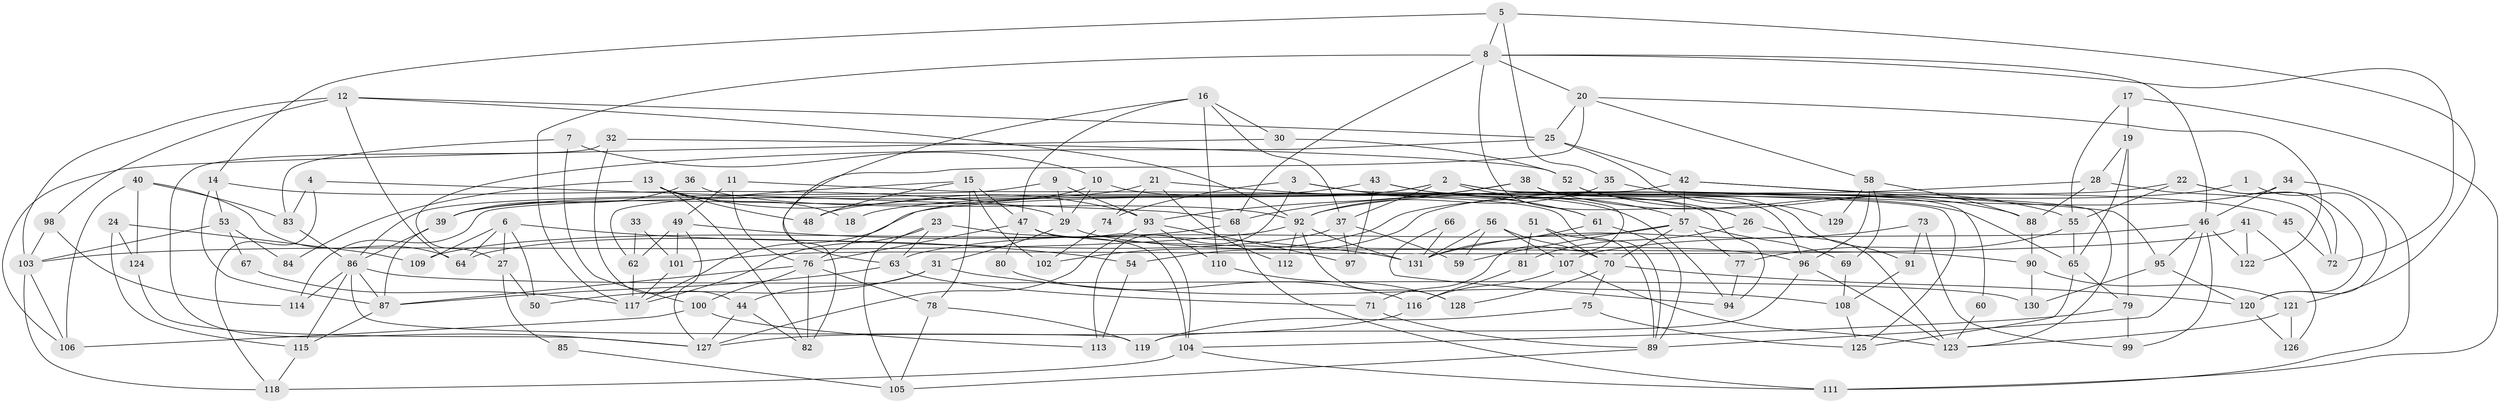 // coarse degree distribution, {10: 0.045454545454545456, 3: 0.09090909090909091, 5: 0.21212121212121213, 6: 0.19696969696969696, 2: 0.06060606060606061, 4: 0.16666666666666666, 7: 0.09090909090909091, 8: 0.045454545454545456, 9: 0.045454545454545456, 11: 0.030303030303030304, 13: 0.015151515151515152}
// Generated by graph-tools (version 1.1) at 2025/46/03/06/25 01:46:56]
// undirected, 131 vertices, 262 edges
graph export_dot {
graph [start="1"]
  node [color=gray90,style=filled];
  1;
  2;
  3;
  4;
  5;
  6;
  7;
  8;
  9;
  10;
  11;
  12;
  13;
  14;
  15;
  16;
  17;
  18;
  19;
  20;
  21;
  22;
  23;
  24;
  25;
  26;
  27;
  28;
  29;
  30;
  31;
  32;
  33;
  34;
  35;
  36;
  37;
  38;
  39;
  40;
  41;
  42;
  43;
  44;
  45;
  46;
  47;
  48;
  49;
  50;
  51;
  52;
  53;
  54;
  55;
  56;
  57;
  58;
  59;
  60;
  61;
  62;
  63;
  64;
  65;
  66;
  67;
  68;
  69;
  70;
  71;
  72;
  73;
  74;
  75;
  76;
  77;
  78;
  79;
  80;
  81;
  82;
  83;
  84;
  85;
  86;
  87;
  88;
  89;
  90;
  91;
  92;
  93;
  94;
  95;
  96;
  97;
  98;
  99;
  100;
  101;
  102;
  103;
  104;
  105;
  106;
  107;
  108;
  109;
  110;
  111;
  112;
  113;
  114;
  115;
  116;
  117;
  118;
  119;
  120;
  121;
  122;
  123;
  124;
  125;
  126;
  127;
  128;
  129;
  130;
  131;
  1 -- 92;
  1 -- 120;
  2 -- 65;
  2 -- 37;
  2 -- 18;
  2 -- 26;
  2 -- 76;
  2 -- 125;
  3 -- 71;
  3 -- 61;
  3 -- 74;
  3 -- 113;
  4 -- 68;
  4 -- 83;
  4 -- 118;
  5 -- 14;
  5 -- 121;
  5 -- 8;
  5 -- 35;
  6 -- 109;
  6 -- 50;
  6 -- 27;
  6 -- 54;
  6 -- 64;
  7 -- 100;
  7 -- 83;
  7 -- 10;
  8 -- 26;
  8 -- 20;
  8 -- 46;
  8 -- 68;
  8 -- 72;
  8 -- 117;
  9 -- 93;
  9 -- 29;
  9 -- 86;
  10 -- 39;
  10 -- 29;
  10 -- 94;
  11 -- 89;
  11 -- 76;
  11 -- 49;
  12 -- 92;
  12 -- 103;
  12 -- 25;
  12 -- 64;
  12 -- 98;
  13 -- 82;
  13 -- 48;
  13 -- 18;
  13 -- 84;
  13 -- 93;
  14 -- 29;
  14 -- 87;
  14 -- 53;
  15 -- 47;
  15 -- 62;
  15 -- 48;
  15 -- 78;
  15 -- 102;
  16 -- 37;
  16 -- 63;
  16 -- 30;
  16 -- 47;
  16 -- 110;
  17 -- 19;
  17 -- 55;
  17 -- 111;
  19 -- 79;
  19 -- 28;
  19 -- 65;
  20 -- 25;
  20 -- 58;
  20 -- 82;
  20 -- 122;
  21 -- 39;
  21 -- 74;
  21 -- 61;
  21 -- 112;
  22 -- 117;
  22 -- 55;
  22 -- 72;
  22 -- 120;
  23 -- 105;
  23 -- 104;
  23 -- 63;
  23 -- 117;
  24 -- 115;
  24 -- 124;
  24 -- 109;
  25 -- 42;
  25 -- 27;
  25 -- 129;
  26 -- 123;
  26 -- 81;
  27 -- 50;
  27 -- 85;
  28 -- 72;
  28 -- 88;
  28 -- 102;
  29 -- 96;
  29 -- 31;
  30 -- 52;
  30 -- 106;
  31 -- 44;
  31 -- 50;
  31 -- 108;
  32 -- 127;
  32 -- 52;
  32 -- 44;
  33 -- 101;
  33 -- 62;
  34 -- 46;
  34 -- 111;
  34 -- 54;
  35 -- 123;
  35 -- 92;
  36 -- 39;
  36 -- 92;
  37 -- 59;
  37 -- 64;
  37 -- 97;
  38 -- 68;
  38 -- 93;
  38 -- 60;
  38 -- 88;
  38 -- 96;
  39 -- 87;
  39 -- 86;
  40 -- 106;
  40 -- 64;
  40 -- 83;
  40 -- 124;
  41 -- 101;
  41 -- 122;
  41 -- 126;
  42 -- 95;
  42 -- 114;
  42 -- 45;
  42 -- 57;
  43 -- 57;
  43 -- 97;
  43 -- 48;
  43 -- 94;
  44 -- 82;
  44 -- 127;
  45 -- 72;
  46 -- 95;
  46 -- 89;
  46 -- 99;
  46 -- 107;
  46 -- 122;
  47 -- 76;
  47 -- 80;
  47 -- 90;
  47 -- 104;
  49 -- 131;
  49 -- 62;
  49 -- 101;
  49 -- 127;
  51 -- 70;
  51 -- 81;
  51 -- 89;
  52 -- 55;
  52 -- 91;
  53 -- 103;
  53 -- 67;
  53 -- 84;
  54 -- 113;
  55 -- 65;
  55 -- 77;
  56 -- 70;
  56 -- 107;
  56 -- 59;
  56 -- 131;
  57 -- 70;
  57 -- 59;
  57 -- 63;
  57 -- 69;
  57 -- 77;
  58 -- 96;
  58 -- 69;
  58 -- 88;
  58 -- 129;
  60 -- 123;
  61 -- 89;
  61 -- 131;
  62 -- 117;
  63 -- 71;
  63 -- 87;
  65 -- 125;
  65 -- 79;
  66 -- 131;
  66 -- 94;
  67 -- 117;
  68 -- 111;
  68 -- 109;
  69 -- 108;
  70 -- 75;
  70 -- 128;
  70 -- 120;
  71 -- 89;
  73 -- 99;
  73 -- 131;
  73 -- 91;
  74 -- 102;
  75 -- 125;
  75 -- 119;
  76 -- 87;
  76 -- 78;
  76 -- 82;
  76 -- 100;
  77 -- 94;
  78 -- 105;
  78 -- 119;
  79 -- 104;
  79 -- 99;
  80 -- 116;
  81 -- 116;
  83 -- 86;
  85 -- 105;
  86 -- 115;
  86 -- 87;
  86 -- 114;
  86 -- 119;
  86 -- 130;
  87 -- 115;
  88 -- 90;
  89 -- 105;
  90 -- 121;
  90 -- 130;
  91 -- 108;
  92 -- 131;
  92 -- 103;
  92 -- 112;
  92 -- 128;
  93 -- 127;
  93 -- 97;
  93 -- 110;
  95 -- 130;
  95 -- 120;
  96 -- 119;
  96 -- 123;
  98 -- 103;
  98 -- 114;
  100 -- 113;
  100 -- 106;
  101 -- 117;
  103 -- 106;
  103 -- 118;
  104 -- 118;
  104 -- 111;
  107 -- 123;
  107 -- 116;
  108 -- 125;
  110 -- 128;
  115 -- 118;
  116 -- 127;
  120 -- 126;
  121 -- 126;
  121 -- 123;
  124 -- 127;
}
